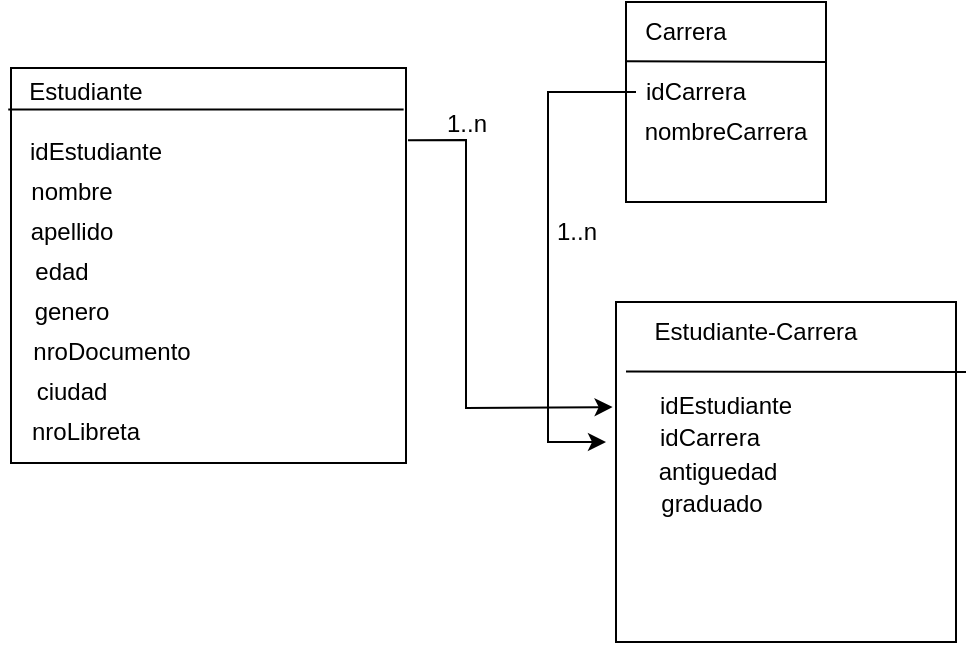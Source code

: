 <mxfile version="21.8.1" type="device">
  <diagram name="Página-1" id="2dU7jyt3rvkQe2n9o3C-">
    <mxGraphModel dx="1194" dy="711" grid="1" gridSize="10" guides="1" tooltips="1" connect="1" arrows="1" fold="1" page="1" pageScale="1" pageWidth="827" pageHeight="1169" math="0" shadow="0">
      <root>
        <mxCell id="0" />
        <mxCell id="1" parent="0" />
        <mxCell id="bz1fZlVNv711vby1nkzO-1" value="" style="whiteSpace=wrap;html=1;aspect=fixed;" parent="1" vertex="1">
          <mxGeometry x="262.5" y="223" width="197.5" height="197.5" as="geometry" />
        </mxCell>
        <mxCell id="bz1fZlVNv711vby1nkzO-2" value="Estudiante" style="text;html=1;strokeColor=none;fillColor=none;align=center;verticalAlign=middle;whiteSpace=wrap;rounded=0;" parent="1" vertex="1">
          <mxGeometry x="270" y="220" width="60" height="30" as="geometry" />
        </mxCell>
        <mxCell id="bz1fZlVNv711vby1nkzO-3" value="nombre" style="text;html=1;strokeColor=none;fillColor=none;align=center;verticalAlign=middle;whiteSpace=wrap;rounded=0;" parent="1" vertex="1">
          <mxGeometry x="262.5" y="270" width="60" height="30" as="geometry" />
        </mxCell>
        <mxCell id="bz1fZlVNv711vby1nkzO-6" value="edad" style="text;html=1;strokeColor=none;fillColor=none;align=center;verticalAlign=middle;whiteSpace=wrap;rounded=0;" parent="1" vertex="1">
          <mxGeometry x="257.5" y="310" width="60" height="30" as="geometry" />
        </mxCell>
        <mxCell id="bz1fZlVNv711vby1nkzO-7" value="genero" style="text;html=1;strokeColor=none;fillColor=none;align=center;verticalAlign=middle;whiteSpace=wrap;rounded=0;" parent="1" vertex="1">
          <mxGeometry x="262.5" y="330" width="60" height="30" as="geometry" />
        </mxCell>
        <mxCell id="bz1fZlVNv711vby1nkzO-8" value="nroDocumento" style="text;html=1;strokeColor=none;fillColor=none;align=center;verticalAlign=middle;whiteSpace=wrap;rounded=0;" parent="1" vertex="1">
          <mxGeometry x="282.5" y="350" width="60" height="30" as="geometry" />
        </mxCell>
        <mxCell id="bz1fZlVNv711vby1nkzO-9" value="ciudad" style="text;html=1;strokeColor=none;fillColor=none;align=center;verticalAlign=middle;whiteSpace=wrap;rounded=0;" parent="1" vertex="1">
          <mxGeometry x="262.5" y="370" width="60" height="30" as="geometry" />
        </mxCell>
        <mxCell id="bz1fZlVNv711vby1nkzO-10" value="nroLibreta" style="text;html=1;strokeColor=none;fillColor=none;align=center;verticalAlign=middle;whiteSpace=wrap;rounded=0;" parent="1" vertex="1">
          <mxGeometry x="270" y="390" width="60" height="30" as="geometry" />
        </mxCell>
        <mxCell id="bz1fZlVNv711vby1nkzO-14" value="apellido" style="text;html=1;strokeColor=none;fillColor=none;align=center;verticalAlign=middle;whiteSpace=wrap;rounded=0;" parent="1" vertex="1">
          <mxGeometry x="262.5" y="290" width="60" height="30" as="geometry" />
        </mxCell>
        <mxCell id="bz1fZlVNv711vby1nkzO-16" value="" style="endArrow=none;html=1;rounded=0;exitX=-0.007;exitY=0.105;exitDx=0;exitDy=0;exitPerimeter=0;entryX=0.994;entryY=0.105;entryDx=0;entryDy=0;entryPerimeter=0;" parent="1" source="bz1fZlVNv711vby1nkzO-1" target="bz1fZlVNv711vby1nkzO-1" edge="1">
          <mxGeometry width="50" height="50" relative="1" as="geometry">
            <mxPoint x="390" y="380" as="sourcePoint" />
            <mxPoint x="440" y="330" as="targetPoint" />
          </mxGeometry>
        </mxCell>
        <mxCell id="bz1fZlVNv711vby1nkzO-17" value="idEstudiante" style="text;html=1;strokeColor=none;fillColor=none;align=center;verticalAlign=middle;whiteSpace=wrap;rounded=0;" parent="1" vertex="1">
          <mxGeometry x="275" y="250" width="60" height="30" as="geometry" />
        </mxCell>
        <mxCell id="bz1fZlVNv711vby1nkzO-18" value="" style="whiteSpace=wrap;html=1;aspect=fixed;" parent="1" vertex="1">
          <mxGeometry x="570" y="190" width="100" height="100" as="geometry" />
        </mxCell>
        <mxCell id="bz1fZlVNv711vby1nkzO-19" value="Carrera" style="text;html=1;strokeColor=none;fillColor=none;align=center;verticalAlign=middle;whiteSpace=wrap;rounded=0;" parent="1" vertex="1">
          <mxGeometry x="570" y="190" width="60" height="30" as="geometry" />
        </mxCell>
        <mxCell id="bz1fZlVNv711vby1nkzO-20" value="" style="endArrow=none;html=1;rounded=0;exitX=-0.007;exitY=0.105;exitDx=0;exitDy=0;exitPerimeter=0;" parent="1" edge="1">
          <mxGeometry width="50" height="50" relative="1" as="geometry">
            <mxPoint x="570" y="219.6" as="sourcePoint" />
            <mxPoint x="670" y="220" as="targetPoint" />
          </mxGeometry>
        </mxCell>
        <mxCell id="bz1fZlVNv711vby1nkzO-36" style="edgeStyle=orthogonalEdgeStyle;rounded=0;orthogonalLoop=1;jettySize=auto;html=1;exitX=0;exitY=0.5;exitDx=0;exitDy=0;" parent="1" source="bz1fZlVNv711vby1nkzO-22" edge="1">
          <mxGeometry relative="1" as="geometry">
            <mxPoint x="560" y="410" as="targetPoint" />
            <Array as="points">
              <mxPoint x="531" y="235" />
              <mxPoint x="531" y="410" />
              <mxPoint x="560" y="410" />
            </Array>
          </mxGeometry>
        </mxCell>
        <mxCell id="bz1fZlVNv711vby1nkzO-22" value="idCarrera" style="text;html=1;strokeColor=none;fillColor=none;align=center;verticalAlign=middle;whiteSpace=wrap;rounded=0;" parent="1" vertex="1">
          <mxGeometry x="575" y="220" width="60" height="30" as="geometry" />
        </mxCell>
        <mxCell id="bz1fZlVNv711vby1nkzO-23" value="nombreCarrera" style="text;html=1;strokeColor=none;fillColor=none;align=center;verticalAlign=middle;whiteSpace=wrap;rounded=0;" parent="1" vertex="1">
          <mxGeometry x="590" y="240" width="60" height="30" as="geometry" />
        </mxCell>
        <mxCell id="bz1fZlVNv711vby1nkzO-25" value="" style="whiteSpace=wrap;html=1;aspect=fixed;" parent="1" vertex="1">
          <mxGeometry x="565" y="340" width="170" height="170" as="geometry" />
        </mxCell>
        <mxCell id="bz1fZlVNv711vby1nkzO-26" value="Estudiante-Carrera" style="text;html=1;strokeColor=none;fillColor=none;align=center;verticalAlign=middle;whiteSpace=wrap;rounded=0;" parent="1" vertex="1">
          <mxGeometry x="570" y="340" width="130" height="30" as="geometry" />
        </mxCell>
        <mxCell id="bz1fZlVNv711vby1nkzO-27" value="" style="endArrow=none;html=1;rounded=0;exitX=-0.007;exitY=0.105;exitDx=0;exitDy=0;exitPerimeter=0;" parent="1" edge="1">
          <mxGeometry width="50" height="50" relative="1" as="geometry">
            <mxPoint x="570" y="374.71" as="sourcePoint" />
            <mxPoint x="740" y="375" as="targetPoint" />
          </mxGeometry>
        </mxCell>
        <mxCell id="bz1fZlVNv711vby1nkzO-28" value="idEstudiante" style="text;html=1;strokeColor=none;fillColor=none;align=center;verticalAlign=middle;whiteSpace=wrap;rounded=0;" parent="1" vertex="1">
          <mxGeometry x="590" y="377" width="60" height="30" as="geometry" />
        </mxCell>
        <mxCell id="bz1fZlVNv711vby1nkzO-29" value="idCarrera" style="text;html=1;strokeColor=none;fillColor=none;align=center;verticalAlign=middle;whiteSpace=wrap;rounded=0;" parent="1" vertex="1">
          <mxGeometry x="582" y="393" width="60" height="30" as="geometry" />
        </mxCell>
        <mxCell id="bz1fZlVNv711vby1nkzO-32" value="antiguedad" style="text;html=1;strokeColor=none;fillColor=none;align=center;verticalAlign=middle;whiteSpace=wrap;rounded=0;" parent="1" vertex="1">
          <mxGeometry x="586" y="410" width="60" height="30" as="geometry" />
        </mxCell>
        <mxCell id="bz1fZlVNv711vby1nkzO-33" value="graduado" style="text;html=1;strokeColor=none;fillColor=none;align=center;verticalAlign=middle;whiteSpace=wrap;rounded=0;" parent="1" vertex="1">
          <mxGeometry x="583" y="426" width="60" height="30" as="geometry" />
        </mxCell>
        <mxCell id="bz1fZlVNv711vby1nkzO-35" value="" style="endArrow=classic;html=1;rounded=0;exitX=1.005;exitY=0.183;exitDx=0;exitDy=0;exitPerimeter=0;entryX=-0.01;entryY=0.309;entryDx=0;entryDy=0;entryPerimeter=0;" parent="1" source="bz1fZlVNv711vby1nkzO-1" target="bz1fZlVNv711vby1nkzO-25" edge="1">
          <mxGeometry width="50" height="50" relative="1" as="geometry">
            <mxPoint x="550" y="400" as="sourcePoint" />
            <mxPoint x="600" y="350" as="targetPoint" />
            <Array as="points">
              <mxPoint x="490" y="259" />
              <mxPoint x="490" y="393" />
            </Array>
          </mxGeometry>
        </mxCell>
        <mxCell id="HKLqr5Sz4XipOTN41ZA4-1" value="1..n" style="text;html=1;align=center;verticalAlign=middle;resizable=0;points=[];autosize=1;strokeColor=none;fillColor=none;" vertex="1" parent="1">
          <mxGeometry x="525" y="290" width="40" height="30" as="geometry" />
        </mxCell>
        <mxCell id="HKLqr5Sz4XipOTN41ZA4-2" value="1..n" style="text;html=1;align=center;verticalAlign=middle;resizable=0;points=[];autosize=1;strokeColor=none;fillColor=none;" vertex="1" parent="1">
          <mxGeometry x="470" y="236" width="40" height="30" as="geometry" />
        </mxCell>
      </root>
    </mxGraphModel>
  </diagram>
</mxfile>
